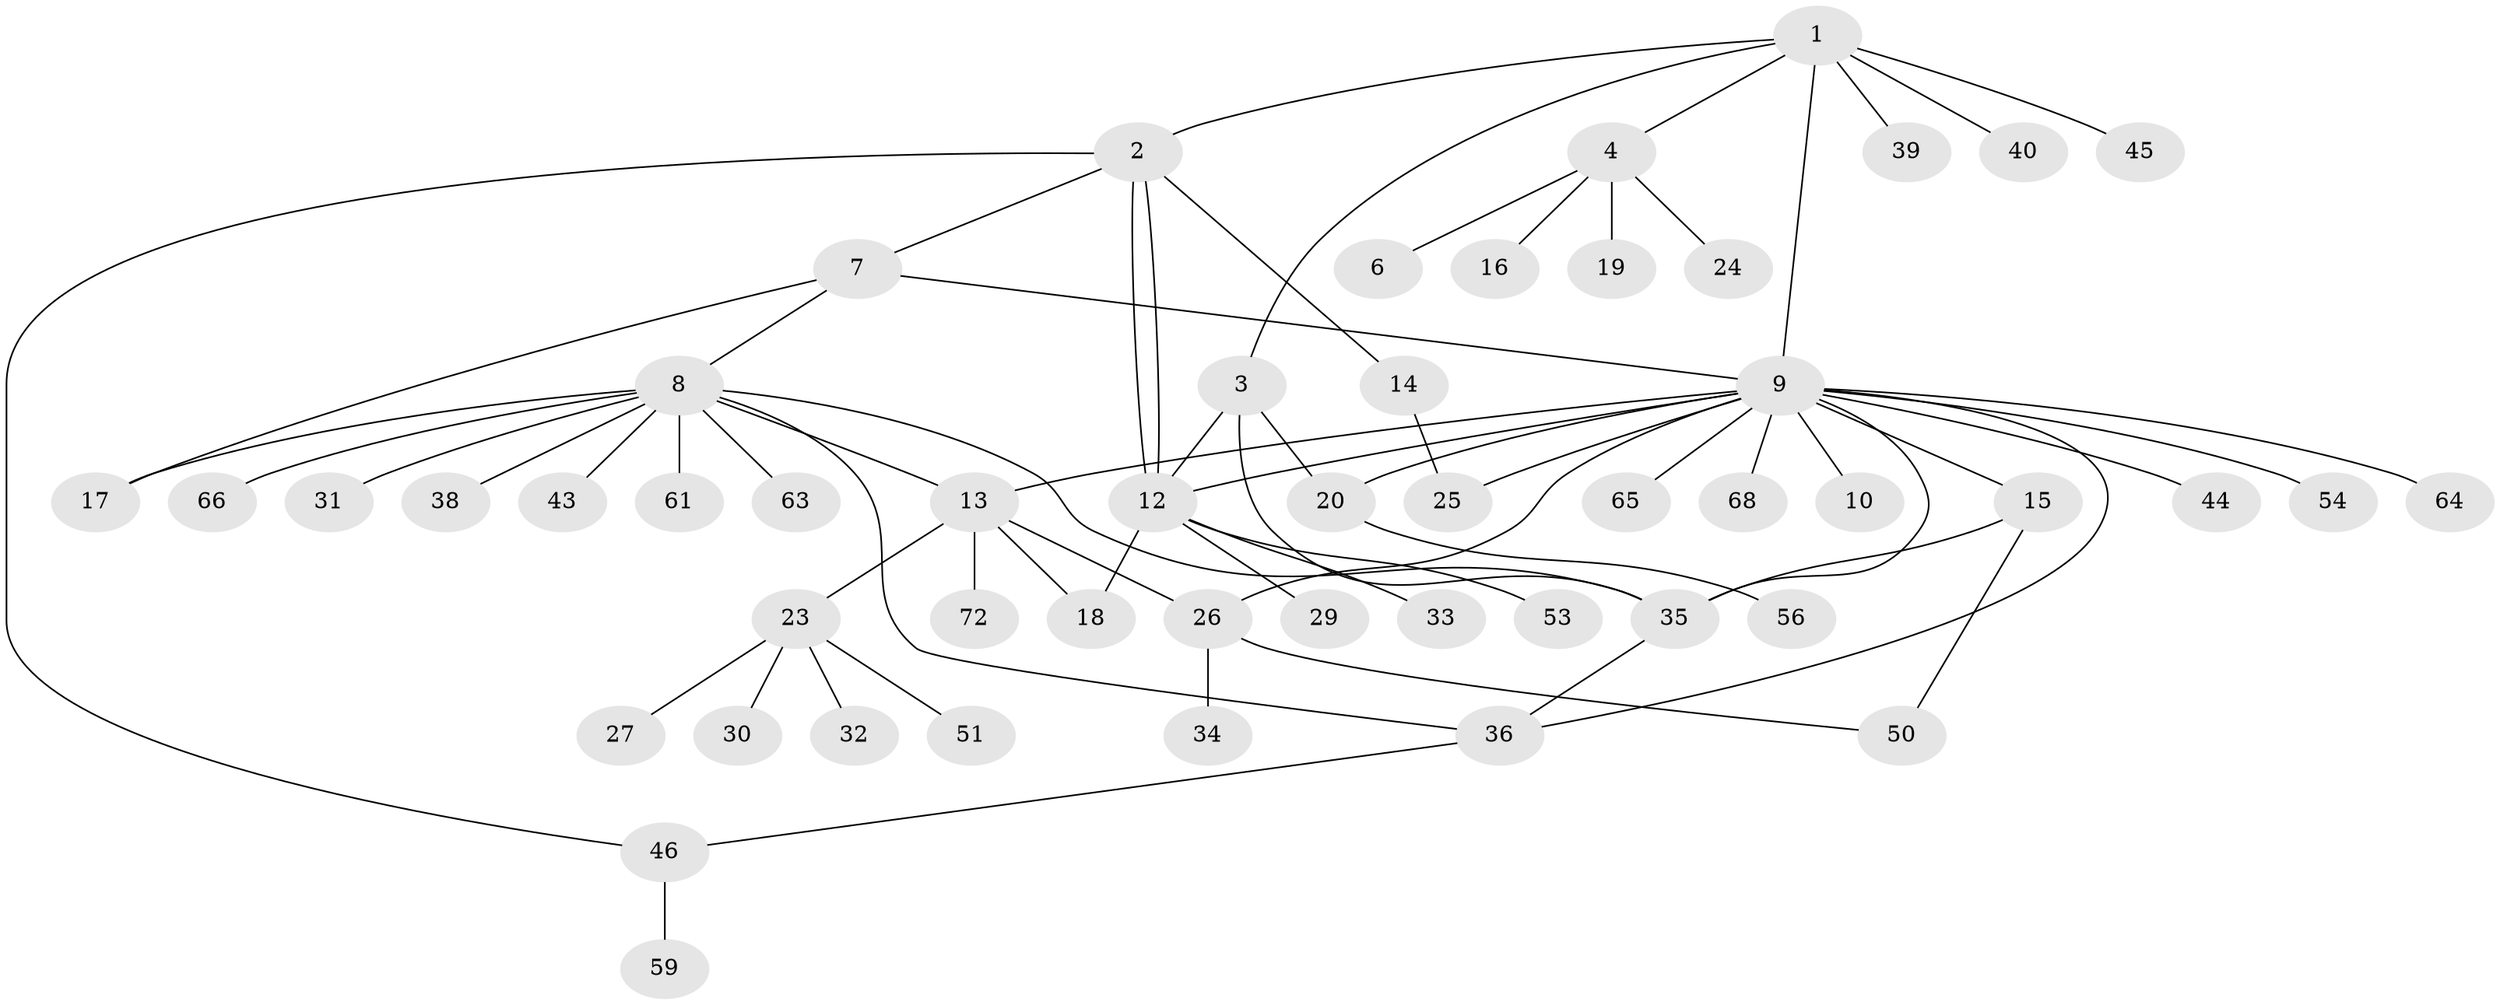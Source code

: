 // Generated by graph-tools (version 1.1) at 2025/23/03/03/25 07:23:54]
// undirected, 51 vertices, 67 edges
graph export_dot {
graph [start="1"]
  node [color=gray90,style=filled];
  1 [super="+48"];
  2 [super="+49"];
  3 [super="+5"];
  4 [super="+22"];
  6;
  7;
  8 [super="+11"];
  9 [super="+42"];
  10;
  12 [super="+21"];
  13 [super="+58"];
  14 [super="+55"];
  15 [super="+52"];
  16;
  17 [super="+62"];
  18 [super="+60"];
  19;
  20 [super="+41"];
  23 [super="+70"];
  24;
  25 [super="+28"];
  26 [super="+47"];
  27;
  29;
  30;
  31;
  32 [super="+37"];
  33;
  34;
  35 [super="+71"];
  36 [super="+57"];
  38;
  39;
  40;
  43 [super="+69"];
  44;
  45;
  46 [super="+67"];
  50;
  51;
  53;
  54;
  56;
  59;
  61;
  63;
  64;
  65;
  66;
  68;
  72;
  1 -- 2;
  1 -- 3;
  1 -- 4;
  1 -- 9;
  1 -- 39;
  1 -- 40;
  1 -- 45;
  2 -- 7;
  2 -- 12;
  2 -- 12;
  2 -- 14;
  2 -- 46;
  3 -- 35;
  3 -- 12;
  3 -- 20;
  4 -- 6;
  4 -- 16;
  4 -- 19;
  4 -- 24;
  7 -- 8;
  7 -- 9;
  7 -- 17;
  8 -- 13;
  8 -- 43;
  8 -- 61;
  8 -- 66;
  8 -- 36;
  8 -- 38;
  8 -- 63;
  8 -- 31;
  8 -- 17;
  8 -- 35;
  9 -- 10;
  9 -- 12;
  9 -- 15;
  9 -- 26;
  9 -- 36;
  9 -- 44;
  9 -- 64;
  9 -- 65;
  9 -- 68;
  9 -- 13;
  9 -- 54;
  9 -- 35;
  9 -- 25;
  9 -- 20;
  12 -- 18;
  12 -- 29;
  12 -- 33;
  12 -- 53;
  13 -- 18;
  13 -- 23;
  13 -- 26;
  13 -- 72;
  14 -- 25;
  15 -- 50;
  15 -- 35;
  20 -- 56;
  23 -- 27;
  23 -- 30;
  23 -- 32;
  23 -- 51;
  26 -- 34;
  26 -- 50;
  35 -- 36;
  36 -- 46;
  46 -- 59;
}
